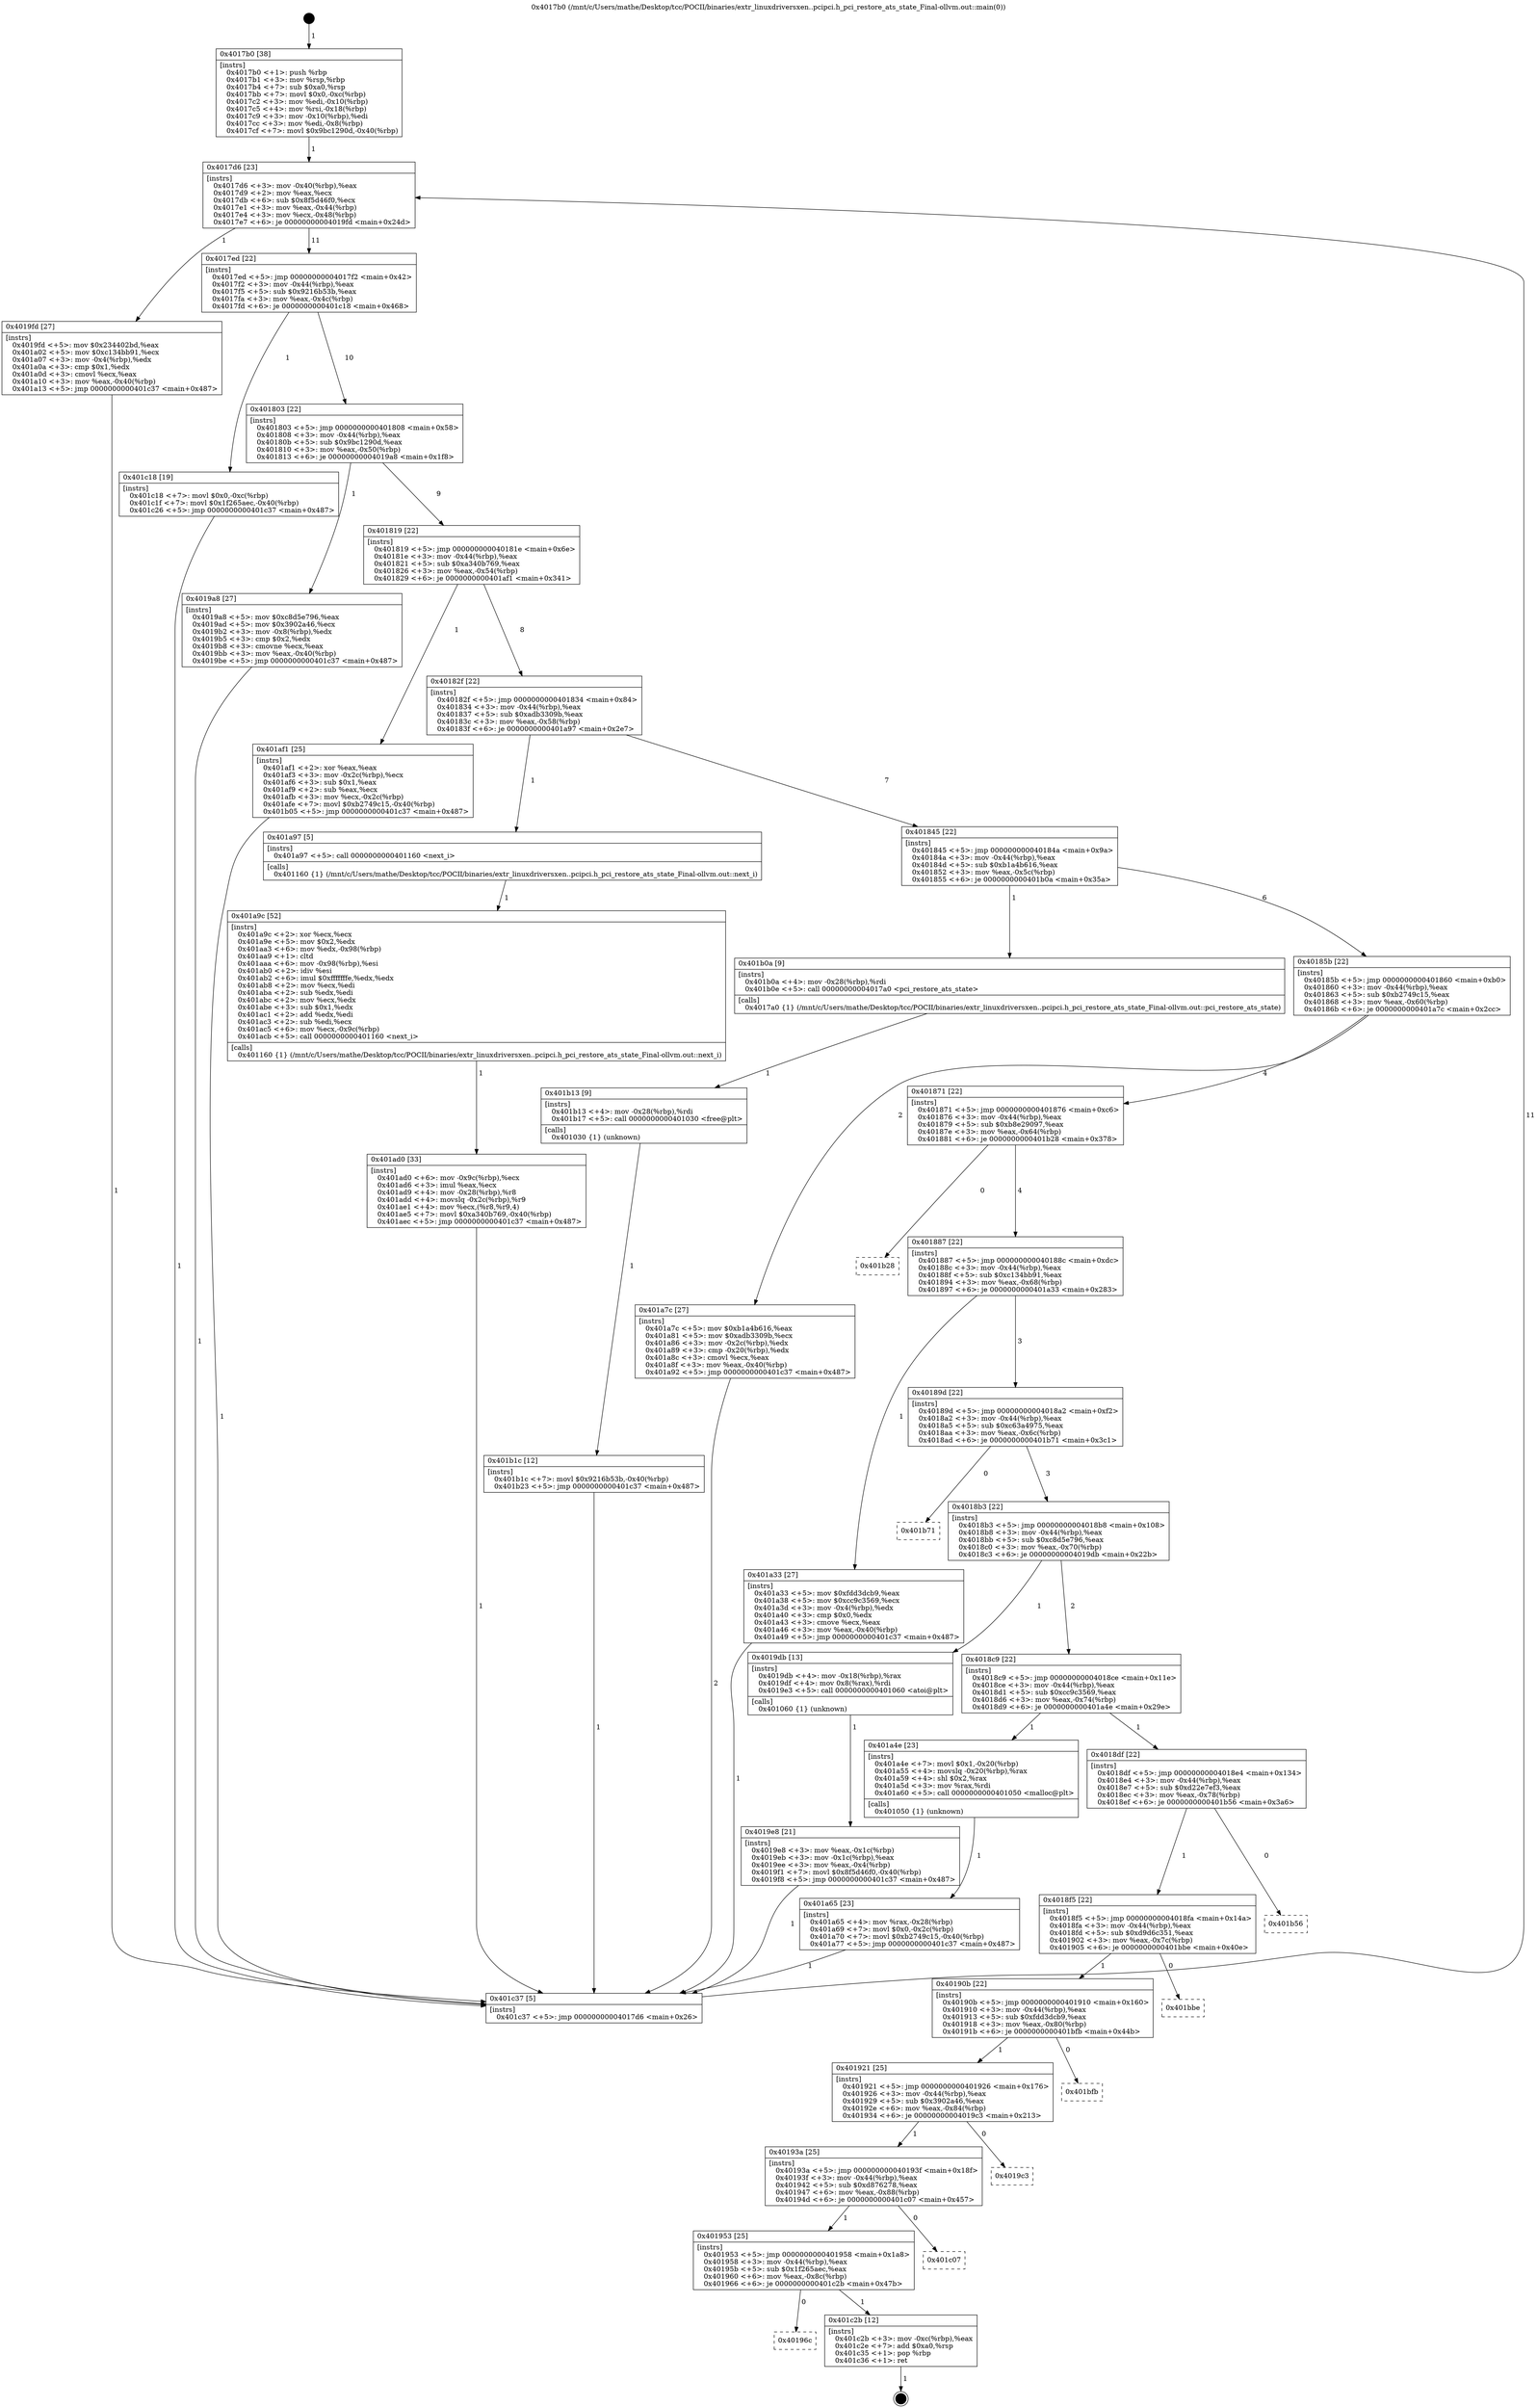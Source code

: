 digraph "0x4017b0" {
  label = "0x4017b0 (/mnt/c/Users/mathe/Desktop/tcc/POCII/binaries/extr_linuxdriversxen..pcipci.h_pci_restore_ats_state_Final-ollvm.out::main(0))"
  labelloc = "t"
  node[shape=record]

  Entry [label="",width=0.3,height=0.3,shape=circle,fillcolor=black,style=filled]
  "0x4017d6" [label="{
     0x4017d6 [23]\l
     | [instrs]\l
     &nbsp;&nbsp;0x4017d6 \<+3\>: mov -0x40(%rbp),%eax\l
     &nbsp;&nbsp;0x4017d9 \<+2\>: mov %eax,%ecx\l
     &nbsp;&nbsp;0x4017db \<+6\>: sub $0x8f5d46f0,%ecx\l
     &nbsp;&nbsp;0x4017e1 \<+3\>: mov %eax,-0x44(%rbp)\l
     &nbsp;&nbsp;0x4017e4 \<+3\>: mov %ecx,-0x48(%rbp)\l
     &nbsp;&nbsp;0x4017e7 \<+6\>: je 00000000004019fd \<main+0x24d\>\l
  }"]
  "0x4019fd" [label="{
     0x4019fd [27]\l
     | [instrs]\l
     &nbsp;&nbsp;0x4019fd \<+5\>: mov $0x234402bd,%eax\l
     &nbsp;&nbsp;0x401a02 \<+5\>: mov $0xc134bb91,%ecx\l
     &nbsp;&nbsp;0x401a07 \<+3\>: mov -0x4(%rbp),%edx\l
     &nbsp;&nbsp;0x401a0a \<+3\>: cmp $0x1,%edx\l
     &nbsp;&nbsp;0x401a0d \<+3\>: cmovl %ecx,%eax\l
     &nbsp;&nbsp;0x401a10 \<+3\>: mov %eax,-0x40(%rbp)\l
     &nbsp;&nbsp;0x401a13 \<+5\>: jmp 0000000000401c37 \<main+0x487\>\l
  }"]
  "0x4017ed" [label="{
     0x4017ed [22]\l
     | [instrs]\l
     &nbsp;&nbsp;0x4017ed \<+5\>: jmp 00000000004017f2 \<main+0x42\>\l
     &nbsp;&nbsp;0x4017f2 \<+3\>: mov -0x44(%rbp),%eax\l
     &nbsp;&nbsp;0x4017f5 \<+5\>: sub $0x9216b53b,%eax\l
     &nbsp;&nbsp;0x4017fa \<+3\>: mov %eax,-0x4c(%rbp)\l
     &nbsp;&nbsp;0x4017fd \<+6\>: je 0000000000401c18 \<main+0x468\>\l
  }"]
  Exit [label="",width=0.3,height=0.3,shape=circle,fillcolor=black,style=filled,peripheries=2]
  "0x401c18" [label="{
     0x401c18 [19]\l
     | [instrs]\l
     &nbsp;&nbsp;0x401c18 \<+7\>: movl $0x0,-0xc(%rbp)\l
     &nbsp;&nbsp;0x401c1f \<+7\>: movl $0x1f265aec,-0x40(%rbp)\l
     &nbsp;&nbsp;0x401c26 \<+5\>: jmp 0000000000401c37 \<main+0x487\>\l
  }"]
  "0x401803" [label="{
     0x401803 [22]\l
     | [instrs]\l
     &nbsp;&nbsp;0x401803 \<+5\>: jmp 0000000000401808 \<main+0x58\>\l
     &nbsp;&nbsp;0x401808 \<+3\>: mov -0x44(%rbp),%eax\l
     &nbsp;&nbsp;0x40180b \<+5\>: sub $0x9bc1290d,%eax\l
     &nbsp;&nbsp;0x401810 \<+3\>: mov %eax,-0x50(%rbp)\l
     &nbsp;&nbsp;0x401813 \<+6\>: je 00000000004019a8 \<main+0x1f8\>\l
  }"]
  "0x40196c" [label="{
     0x40196c\l
  }", style=dashed]
  "0x4019a8" [label="{
     0x4019a8 [27]\l
     | [instrs]\l
     &nbsp;&nbsp;0x4019a8 \<+5\>: mov $0xc8d5e796,%eax\l
     &nbsp;&nbsp;0x4019ad \<+5\>: mov $0x3902a46,%ecx\l
     &nbsp;&nbsp;0x4019b2 \<+3\>: mov -0x8(%rbp),%edx\l
     &nbsp;&nbsp;0x4019b5 \<+3\>: cmp $0x2,%edx\l
     &nbsp;&nbsp;0x4019b8 \<+3\>: cmovne %ecx,%eax\l
     &nbsp;&nbsp;0x4019bb \<+3\>: mov %eax,-0x40(%rbp)\l
     &nbsp;&nbsp;0x4019be \<+5\>: jmp 0000000000401c37 \<main+0x487\>\l
  }"]
  "0x401819" [label="{
     0x401819 [22]\l
     | [instrs]\l
     &nbsp;&nbsp;0x401819 \<+5\>: jmp 000000000040181e \<main+0x6e\>\l
     &nbsp;&nbsp;0x40181e \<+3\>: mov -0x44(%rbp),%eax\l
     &nbsp;&nbsp;0x401821 \<+5\>: sub $0xa340b769,%eax\l
     &nbsp;&nbsp;0x401826 \<+3\>: mov %eax,-0x54(%rbp)\l
     &nbsp;&nbsp;0x401829 \<+6\>: je 0000000000401af1 \<main+0x341\>\l
  }"]
  "0x401c37" [label="{
     0x401c37 [5]\l
     | [instrs]\l
     &nbsp;&nbsp;0x401c37 \<+5\>: jmp 00000000004017d6 \<main+0x26\>\l
  }"]
  "0x4017b0" [label="{
     0x4017b0 [38]\l
     | [instrs]\l
     &nbsp;&nbsp;0x4017b0 \<+1\>: push %rbp\l
     &nbsp;&nbsp;0x4017b1 \<+3\>: mov %rsp,%rbp\l
     &nbsp;&nbsp;0x4017b4 \<+7\>: sub $0xa0,%rsp\l
     &nbsp;&nbsp;0x4017bb \<+7\>: movl $0x0,-0xc(%rbp)\l
     &nbsp;&nbsp;0x4017c2 \<+3\>: mov %edi,-0x10(%rbp)\l
     &nbsp;&nbsp;0x4017c5 \<+4\>: mov %rsi,-0x18(%rbp)\l
     &nbsp;&nbsp;0x4017c9 \<+3\>: mov -0x10(%rbp),%edi\l
     &nbsp;&nbsp;0x4017cc \<+3\>: mov %edi,-0x8(%rbp)\l
     &nbsp;&nbsp;0x4017cf \<+7\>: movl $0x9bc1290d,-0x40(%rbp)\l
  }"]
  "0x401c2b" [label="{
     0x401c2b [12]\l
     | [instrs]\l
     &nbsp;&nbsp;0x401c2b \<+3\>: mov -0xc(%rbp),%eax\l
     &nbsp;&nbsp;0x401c2e \<+7\>: add $0xa0,%rsp\l
     &nbsp;&nbsp;0x401c35 \<+1\>: pop %rbp\l
     &nbsp;&nbsp;0x401c36 \<+1\>: ret\l
  }"]
  "0x401af1" [label="{
     0x401af1 [25]\l
     | [instrs]\l
     &nbsp;&nbsp;0x401af1 \<+2\>: xor %eax,%eax\l
     &nbsp;&nbsp;0x401af3 \<+3\>: mov -0x2c(%rbp),%ecx\l
     &nbsp;&nbsp;0x401af6 \<+3\>: sub $0x1,%eax\l
     &nbsp;&nbsp;0x401af9 \<+2\>: sub %eax,%ecx\l
     &nbsp;&nbsp;0x401afb \<+3\>: mov %ecx,-0x2c(%rbp)\l
     &nbsp;&nbsp;0x401afe \<+7\>: movl $0xb2749c15,-0x40(%rbp)\l
     &nbsp;&nbsp;0x401b05 \<+5\>: jmp 0000000000401c37 \<main+0x487\>\l
  }"]
  "0x40182f" [label="{
     0x40182f [22]\l
     | [instrs]\l
     &nbsp;&nbsp;0x40182f \<+5\>: jmp 0000000000401834 \<main+0x84\>\l
     &nbsp;&nbsp;0x401834 \<+3\>: mov -0x44(%rbp),%eax\l
     &nbsp;&nbsp;0x401837 \<+5\>: sub $0xadb3309b,%eax\l
     &nbsp;&nbsp;0x40183c \<+3\>: mov %eax,-0x58(%rbp)\l
     &nbsp;&nbsp;0x40183f \<+6\>: je 0000000000401a97 \<main+0x2e7\>\l
  }"]
  "0x401953" [label="{
     0x401953 [25]\l
     | [instrs]\l
     &nbsp;&nbsp;0x401953 \<+5\>: jmp 0000000000401958 \<main+0x1a8\>\l
     &nbsp;&nbsp;0x401958 \<+3\>: mov -0x44(%rbp),%eax\l
     &nbsp;&nbsp;0x40195b \<+5\>: sub $0x1f265aec,%eax\l
     &nbsp;&nbsp;0x401960 \<+6\>: mov %eax,-0x8c(%rbp)\l
     &nbsp;&nbsp;0x401966 \<+6\>: je 0000000000401c2b \<main+0x47b\>\l
  }"]
  "0x401a97" [label="{
     0x401a97 [5]\l
     | [instrs]\l
     &nbsp;&nbsp;0x401a97 \<+5\>: call 0000000000401160 \<next_i\>\l
     | [calls]\l
     &nbsp;&nbsp;0x401160 \{1\} (/mnt/c/Users/mathe/Desktop/tcc/POCII/binaries/extr_linuxdriversxen..pcipci.h_pci_restore_ats_state_Final-ollvm.out::next_i)\l
  }"]
  "0x401845" [label="{
     0x401845 [22]\l
     | [instrs]\l
     &nbsp;&nbsp;0x401845 \<+5\>: jmp 000000000040184a \<main+0x9a\>\l
     &nbsp;&nbsp;0x40184a \<+3\>: mov -0x44(%rbp),%eax\l
     &nbsp;&nbsp;0x40184d \<+5\>: sub $0xb1a4b616,%eax\l
     &nbsp;&nbsp;0x401852 \<+3\>: mov %eax,-0x5c(%rbp)\l
     &nbsp;&nbsp;0x401855 \<+6\>: je 0000000000401b0a \<main+0x35a\>\l
  }"]
  "0x401c07" [label="{
     0x401c07\l
  }", style=dashed]
  "0x401b0a" [label="{
     0x401b0a [9]\l
     | [instrs]\l
     &nbsp;&nbsp;0x401b0a \<+4\>: mov -0x28(%rbp),%rdi\l
     &nbsp;&nbsp;0x401b0e \<+5\>: call 00000000004017a0 \<pci_restore_ats_state\>\l
     | [calls]\l
     &nbsp;&nbsp;0x4017a0 \{1\} (/mnt/c/Users/mathe/Desktop/tcc/POCII/binaries/extr_linuxdriversxen..pcipci.h_pci_restore_ats_state_Final-ollvm.out::pci_restore_ats_state)\l
  }"]
  "0x40185b" [label="{
     0x40185b [22]\l
     | [instrs]\l
     &nbsp;&nbsp;0x40185b \<+5\>: jmp 0000000000401860 \<main+0xb0\>\l
     &nbsp;&nbsp;0x401860 \<+3\>: mov -0x44(%rbp),%eax\l
     &nbsp;&nbsp;0x401863 \<+5\>: sub $0xb2749c15,%eax\l
     &nbsp;&nbsp;0x401868 \<+3\>: mov %eax,-0x60(%rbp)\l
     &nbsp;&nbsp;0x40186b \<+6\>: je 0000000000401a7c \<main+0x2cc\>\l
  }"]
  "0x40193a" [label="{
     0x40193a [25]\l
     | [instrs]\l
     &nbsp;&nbsp;0x40193a \<+5\>: jmp 000000000040193f \<main+0x18f\>\l
     &nbsp;&nbsp;0x40193f \<+3\>: mov -0x44(%rbp),%eax\l
     &nbsp;&nbsp;0x401942 \<+5\>: sub $0xd876278,%eax\l
     &nbsp;&nbsp;0x401947 \<+6\>: mov %eax,-0x88(%rbp)\l
     &nbsp;&nbsp;0x40194d \<+6\>: je 0000000000401c07 \<main+0x457\>\l
  }"]
  "0x401a7c" [label="{
     0x401a7c [27]\l
     | [instrs]\l
     &nbsp;&nbsp;0x401a7c \<+5\>: mov $0xb1a4b616,%eax\l
     &nbsp;&nbsp;0x401a81 \<+5\>: mov $0xadb3309b,%ecx\l
     &nbsp;&nbsp;0x401a86 \<+3\>: mov -0x2c(%rbp),%edx\l
     &nbsp;&nbsp;0x401a89 \<+3\>: cmp -0x20(%rbp),%edx\l
     &nbsp;&nbsp;0x401a8c \<+3\>: cmovl %ecx,%eax\l
     &nbsp;&nbsp;0x401a8f \<+3\>: mov %eax,-0x40(%rbp)\l
     &nbsp;&nbsp;0x401a92 \<+5\>: jmp 0000000000401c37 \<main+0x487\>\l
  }"]
  "0x401871" [label="{
     0x401871 [22]\l
     | [instrs]\l
     &nbsp;&nbsp;0x401871 \<+5\>: jmp 0000000000401876 \<main+0xc6\>\l
     &nbsp;&nbsp;0x401876 \<+3\>: mov -0x44(%rbp),%eax\l
     &nbsp;&nbsp;0x401879 \<+5\>: sub $0xb8e29097,%eax\l
     &nbsp;&nbsp;0x40187e \<+3\>: mov %eax,-0x64(%rbp)\l
     &nbsp;&nbsp;0x401881 \<+6\>: je 0000000000401b28 \<main+0x378\>\l
  }"]
  "0x4019c3" [label="{
     0x4019c3\l
  }", style=dashed]
  "0x401b28" [label="{
     0x401b28\l
  }", style=dashed]
  "0x401887" [label="{
     0x401887 [22]\l
     | [instrs]\l
     &nbsp;&nbsp;0x401887 \<+5\>: jmp 000000000040188c \<main+0xdc\>\l
     &nbsp;&nbsp;0x40188c \<+3\>: mov -0x44(%rbp),%eax\l
     &nbsp;&nbsp;0x40188f \<+5\>: sub $0xc134bb91,%eax\l
     &nbsp;&nbsp;0x401894 \<+3\>: mov %eax,-0x68(%rbp)\l
     &nbsp;&nbsp;0x401897 \<+6\>: je 0000000000401a33 \<main+0x283\>\l
  }"]
  "0x401921" [label="{
     0x401921 [25]\l
     | [instrs]\l
     &nbsp;&nbsp;0x401921 \<+5\>: jmp 0000000000401926 \<main+0x176\>\l
     &nbsp;&nbsp;0x401926 \<+3\>: mov -0x44(%rbp),%eax\l
     &nbsp;&nbsp;0x401929 \<+5\>: sub $0x3902a46,%eax\l
     &nbsp;&nbsp;0x40192e \<+6\>: mov %eax,-0x84(%rbp)\l
     &nbsp;&nbsp;0x401934 \<+6\>: je 00000000004019c3 \<main+0x213\>\l
  }"]
  "0x401a33" [label="{
     0x401a33 [27]\l
     | [instrs]\l
     &nbsp;&nbsp;0x401a33 \<+5\>: mov $0xfdd3dcb9,%eax\l
     &nbsp;&nbsp;0x401a38 \<+5\>: mov $0xcc9c3569,%ecx\l
     &nbsp;&nbsp;0x401a3d \<+3\>: mov -0x4(%rbp),%edx\l
     &nbsp;&nbsp;0x401a40 \<+3\>: cmp $0x0,%edx\l
     &nbsp;&nbsp;0x401a43 \<+3\>: cmove %ecx,%eax\l
     &nbsp;&nbsp;0x401a46 \<+3\>: mov %eax,-0x40(%rbp)\l
     &nbsp;&nbsp;0x401a49 \<+5\>: jmp 0000000000401c37 \<main+0x487\>\l
  }"]
  "0x40189d" [label="{
     0x40189d [22]\l
     | [instrs]\l
     &nbsp;&nbsp;0x40189d \<+5\>: jmp 00000000004018a2 \<main+0xf2\>\l
     &nbsp;&nbsp;0x4018a2 \<+3\>: mov -0x44(%rbp),%eax\l
     &nbsp;&nbsp;0x4018a5 \<+5\>: sub $0xc63a4975,%eax\l
     &nbsp;&nbsp;0x4018aa \<+3\>: mov %eax,-0x6c(%rbp)\l
     &nbsp;&nbsp;0x4018ad \<+6\>: je 0000000000401b71 \<main+0x3c1\>\l
  }"]
  "0x401bfb" [label="{
     0x401bfb\l
  }", style=dashed]
  "0x401b71" [label="{
     0x401b71\l
  }", style=dashed]
  "0x4018b3" [label="{
     0x4018b3 [22]\l
     | [instrs]\l
     &nbsp;&nbsp;0x4018b3 \<+5\>: jmp 00000000004018b8 \<main+0x108\>\l
     &nbsp;&nbsp;0x4018b8 \<+3\>: mov -0x44(%rbp),%eax\l
     &nbsp;&nbsp;0x4018bb \<+5\>: sub $0xc8d5e796,%eax\l
     &nbsp;&nbsp;0x4018c0 \<+3\>: mov %eax,-0x70(%rbp)\l
     &nbsp;&nbsp;0x4018c3 \<+6\>: je 00000000004019db \<main+0x22b\>\l
  }"]
  "0x40190b" [label="{
     0x40190b [22]\l
     | [instrs]\l
     &nbsp;&nbsp;0x40190b \<+5\>: jmp 0000000000401910 \<main+0x160\>\l
     &nbsp;&nbsp;0x401910 \<+3\>: mov -0x44(%rbp),%eax\l
     &nbsp;&nbsp;0x401913 \<+5\>: sub $0xfdd3dcb9,%eax\l
     &nbsp;&nbsp;0x401918 \<+3\>: mov %eax,-0x80(%rbp)\l
     &nbsp;&nbsp;0x40191b \<+6\>: je 0000000000401bfb \<main+0x44b\>\l
  }"]
  "0x4019db" [label="{
     0x4019db [13]\l
     | [instrs]\l
     &nbsp;&nbsp;0x4019db \<+4\>: mov -0x18(%rbp),%rax\l
     &nbsp;&nbsp;0x4019df \<+4\>: mov 0x8(%rax),%rdi\l
     &nbsp;&nbsp;0x4019e3 \<+5\>: call 0000000000401060 \<atoi@plt\>\l
     | [calls]\l
     &nbsp;&nbsp;0x401060 \{1\} (unknown)\l
  }"]
  "0x4018c9" [label="{
     0x4018c9 [22]\l
     | [instrs]\l
     &nbsp;&nbsp;0x4018c9 \<+5\>: jmp 00000000004018ce \<main+0x11e\>\l
     &nbsp;&nbsp;0x4018ce \<+3\>: mov -0x44(%rbp),%eax\l
     &nbsp;&nbsp;0x4018d1 \<+5\>: sub $0xcc9c3569,%eax\l
     &nbsp;&nbsp;0x4018d6 \<+3\>: mov %eax,-0x74(%rbp)\l
     &nbsp;&nbsp;0x4018d9 \<+6\>: je 0000000000401a4e \<main+0x29e\>\l
  }"]
  "0x4019e8" [label="{
     0x4019e8 [21]\l
     | [instrs]\l
     &nbsp;&nbsp;0x4019e8 \<+3\>: mov %eax,-0x1c(%rbp)\l
     &nbsp;&nbsp;0x4019eb \<+3\>: mov -0x1c(%rbp),%eax\l
     &nbsp;&nbsp;0x4019ee \<+3\>: mov %eax,-0x4(%rbp)\l
     &nbsp;&nbsp;0x4019f1 \<+7\>: movl $0x8f5d46f0,-0x40(%rbp)\l
     &nbsp;&nbsp;0x4019f8 \<+5\>: jmp 0000000000401c37 \<main+0x487\>\l
  }"]
  "0x401bbe" [label="{
     0x401bbe\l
  }", style=dashed]
  "0x401a4e" [label="{
     0x401a4e [23]\l
     | [instrs]\l
     &nbsp;&nbsp;0x401a4e \<+7\>: movl $0x1,-0x20(%rbp)\l
     &nbsp;&nbsp;0x401a55 \<+4\>: movslq -0x20(%rbp),%rax\l
     &nbsp;&nbsp;0x401a59 \<+4\>: shl $0x2,%rax\l
     &nbsp;&nbsp;0x401a5d \<+3\>: mov %rax,%rdi\l
     &nbsp;&nbsp;0x401a60 \<+5\>: call 0000000000401050 \<malloc@plt\>\l
     | [calls]\l
     &nbsp;&nbsp;0x401050 \{1\} (unknown)\l
  }"]
  "0x4018df" [label="{
     0x4018df [22]\l
     | [instrs]\l
     &nbsp;&nbsp;0x4018df \<+5\>: jmp 00000000004018e4 \<main+0x134\>\l
     &nbsp;&nbsp;0x4018e4 \<+3\>: mov -0x44(%rbp),%eax\l
     &nbsp;&nbsp;0x4018e7 \<+5\>: sub $0xd22e7ef3,%eax\l
     &nbsp;&nbsp;0x4018ec \<+3\>: mov %eax,-0x78(%rbp)\l
     &nbsp;&nbsp;0x4018ef \<+6\>: je 0000000000401b56 \<main+0x3a6\>\l
  }"]
  "0x401a65" [label="{
     0x401a65 [23]\l
     | [instrs]\l
     &nbsp;&nbsp;0x401a65 \<+4\>: mov %rax,-0x28(%rbp)\l
     &nbsp;&nbsp;0x401a69 \<+7\>: movl $0x0,-0x2c(%rbp)\l
     &nbsp;&nbsp;0x401a70 \<+7\>: movl $0xb2749c15,-0x40(%rbp)\l
     &nbsp;&nbsp;0x401a77 \<+5\>: jmp 0000000000401c37 \<main+0x487\>\l
  }"]
  "0x401a9c" [label="{
     0x401a9c [52]\l
     | [instrs]\l
     &nbsp;&nbsp;0x401a9c \<+2\>: xor %ecx,%ecx\l
     &nbsp;&nbsp;0x401a9e \<+5\>: mov $0x2,%edx\l
     &nbsp;&nbsp;0x401aa3 \<+6\>: mov %edx,-0x98(%rbp)\l
     &nbsp;&nbsp;0x401aa9 \<+1\>: cltd\l
     &nbsp;&nbsp;0x401aaa \<+6\>: mov -0x98(%rbp),%esi\l
     &nbsp;&nbsp;0x401ab0 \<+2\>: idiv %esi\l
     &nbsp;&nbsp;0x401ab2 \<+6\>: imul $0xfffffffe,%edx,%edx\l
     &nbsp;&nbsp;0x401ab8 \<+2\>: mov %ecx,%edi\l
     &nbsp;&nbsp;0x401aba \<+2\>: sub %edx,%edi\l
     &nbsp;&nbsp;0x401abc \<+2\>: mov %ecx,%edx\l
     &nbsp;&nbsp;0x401abe \<+3\>: sub $0x1,%edx\l
     &nbsp;&nbsp;0x401ac1 \<+2\>: add %edx,%edi\l
     &nbsp;&nbsp;0x401ac3 \<+2\>: sub %edi,%ecx\l
     &nbsp;&nbsp;0x401ac5 \<+6\>: mov %ecx,-0x9c(%rbp)\l
     &nbsp;&nbsp;0x401acb \<+5\>: call 0000000000401160 \<next_i\>\l
     | [calls]\l
     &nbsp;&nbsp;0x401160 \{1\} (/mnt/c/Users/mathe/Desktop/tcc/POCII/binaries/extr_linuxdriversxen..pcipci.h_pci_restore_ats_state_Final-ollvm.out::next_i)\l
  }"]
  "0x401ad0" [label="{
     0x401ad0 [33]\l
     | [instrs]\l
     &nbsp;&nbsp;0x401ad0 \<+6\>: mov -0x9c(%rbp),%ecx\l
     &nbsp;&nbsp;0x401ad6 \<+3\>: imul %eax,%ecx\l
     &nbsp;&nbsp;0x401ad9 \<+4\>: mov -0x28(%rbp),%r8\l
     &nbsp;&nbsp;0x401add \<+4\>: movslq -0x2c(%rbp),%r9\l
     &nbsp;&nbsp;0x401ae1 \<+4\>: mov %ecx,(%r8,%r9,4)\l
     &nbsp;&nbsp;0x401ae5 \<+7\>: movl $0xa340b769,-0x40(%rbp)\l
     &nbsp;&nbsp;0x401aec \<+5\>: jmp 0000000000401c37 \<main+0x487\>\l
  }"]
  "0x401b13" [label="{
     0x401b13 [9]\l
     | [instrs]\l
     &nbsp;&nbsp;0x401b13 \<+4\>: mov -0x28(%rbp),%rdi\l
     &nbsp;&nbsp;0x401b17 \<+5\>: call 0000000000401030 \<free@plt\>\l
     | [calls]\l
     &nbsp;&nbsp;0x401030 \{1\} (unknown)\l
  }"]
  "0x401b1c" [label="{
     0x401b1c [12]\l
     | [instrs]\l
     &nbsp;&nbsp;0x401b1c \<+7\>: movl $0x9216b53b,-0x40(%rbp)\l
     &nbsp;&nbsp;0x401b23 \<+5\>: jmp 0000000000401c37 \<main+0x487\>\l
  }"]
  "0x4018f5" [label="{
     0x4018f5 [22]\l
     | [instrs]\l
     &nbsp;&nbsp;0x4018f5 \<+5\>: jmp 00000000004018fa \<main+0x14a\>\l
     &nbsp;&nbsp;0x4018fa \<+3\>: mov -0x44(%rbp),%eax\l
     &nbsp;&nbsp;0x4018fd \<+5\>: sub $0xd9d6c351,%eax\l
     &nbsp;&nbsp;0x401902 \<+3\>: mov %eax,-0x7c(%rbp)\l
     &nbsp;&nbsp;0x401905 \<+6\>: je 0000000000401bbe \<main+0x40e\>\l
  }"]
  "0x401b56" [label="{
     0x401b56\l
  }", style=dashed]
  Entry -> "0x4017b0" [label=" 1"]
  "0x4017d6" -> "0x4019fd" [label=" 1"]
  "0x4017d6" -> "0x4017ed" [label=" 11"]
  "0x401c2b" -> Exit [label=" 1"]
  "0x4017ed" -> "0x401c18" [label=" 1"]
  "0x4017ed" -> "0x401803" [label=" 10"]
  "0x401953" -> "0x40196c" [label=" 0"]
  "0x401803" -> "0x4019a8" [label=" 1"]
  "0x401803" -> "0x401819" [label=" 9"]
  "0x4019a8" -> "0x401c37" [label=" 1"]
  "0x4017b0" -> "0x4017d6" [label=" 1"]
  "0x401c37" -> "0x4017d6" [label=" 11"]
  "0x401953" -> "0x401c2b" [label=" 1"]
  "0x401819" -> "0x401af1" [label=" 1"]
  "0x401819" -> "0x40182f" [label=" 8"]
  "0x40193a" -> "0x401953" [label=" 1"]
  "0x40182f" -> "0x401a97" [label=" 1"]
  "0x40182f" -> "0x401845" [label=" 7"]
  "0x40193a" -> "0x401c07" [label=" 0"]
  "0x401845" -> "0x401b0a" [label=" 1"]
  "0x401845" -> "0x40185b" [label=" 6"]
  "0x401921" -> "0x40193a" [label=" 1"]
  "0x40185b" -> "0x401a7c" [label=" 2"]
  "0x40185b" -> "0x401871" [label=" 4"]
  "0x401921" -> "0x4019c3" [label=" 0"]
  "0x401871" -> "0x401b28" [label=" 0"]
  "0x401871" -> "0x401887" [label=" 4"]
  "0x40190b" -> "0x401921" [label=" 1"]
  "0x401887" -> "0x401a33" [label=" 1"]
  "0x401887" -> "0x40189d" [label=" 3"]
  "0x40190b" -> "0x401bfb" [label=" 0"]
  "0x40189d" -> "0x401b71" [label=" 0"]
  "0x40189d" -> "0x4018b3" [label=" 3"]
  "0x4018f5" -> "0x40190b" [label=" 1"]
  "0x4018b3" -> "0x4019db" [label=" 1"]
  "0x4018b3" -> "0x4018c9" [label=" 2"]
  "0x4019db" -> "0x4019e8" [label=" 1"]
  "0x4019e8" -> "0x401c37" [label=" 1"]
  "0x4019fd" -> "0x401c37" [label=" 1"]
  "0x401a33" -> "0x401c37" [label=" 1"]
  "0x4018f5" -> "0x401bbe" [label=" 0"]
  "0x4018c9" -> "0x401a4e" [label=" 1"]
  "0x4018c9" -> "0x4018df" [label=" 1"]
  "0x401a4e" -> "0x401a65" [label=" 1"]
  "0x401a65" -> "0x401c37" [label=" 1"]
  "0x401a7c" -> "0x401c37" [label=" 2"]
  "0x401a97" -> "0x401a9c" [label=" 1"]
  "0x401a9c" -> "0x401ad0" [label=" 1"]
  "0x401ad0" -> "0x401c37" [label=" 1"]
  "0x401af1" -> "0x401c37" [label=" 1"]
  "0x401b0a" -> "0x401b13" [label=" 1"]
  "0x401b13" -> "0x401b1c" [label=" 1"]
  "0x401b1c" -> "0x401c37" [label=" 1"]
  "0x401c18" -> "0x401c37" [label=" 1"]
  "0x4018df" -> "0x4018f5" [label=" 1"]
  "0x4018df" -> "0x401b56" [label=" 0"]
}
